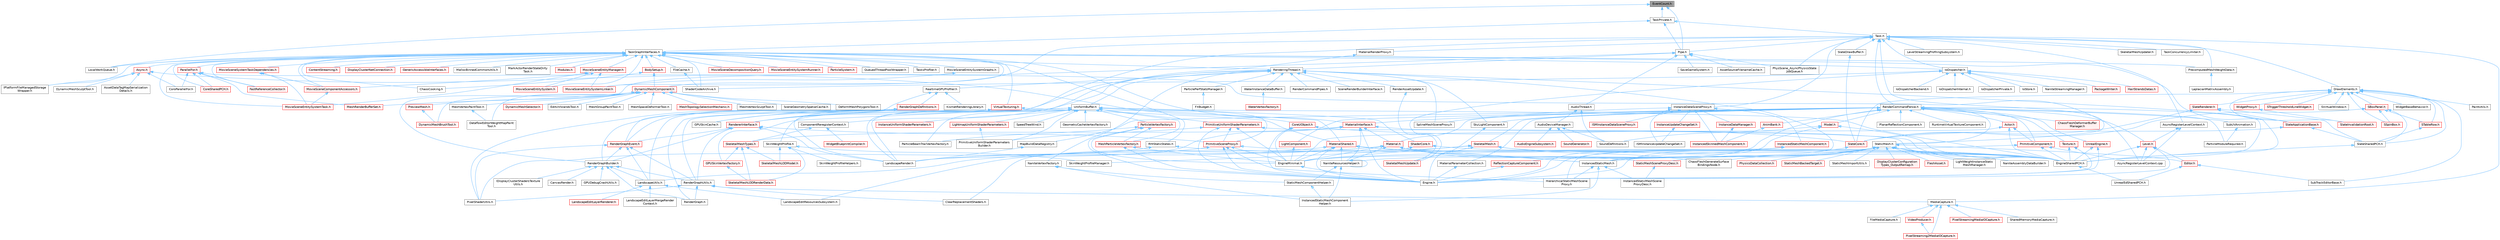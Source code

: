 digraph "EventCount.h"
{
 // INTERACTIVE_SVG=YES
 // LATEX_PDF_SIZE
  bgcolor="transparent";
  edge [fontname=Helvetica,fontsize=10,labelfontname=Helvetica,labelfontsize=10];
  node [fontname=Helvetica,fontsize=10,shape=box,height=0.2,width=0.4];
  Node1 [id="Node000001",label="EventCount.h",height=0.2,width=0.4,color="gray40", fillcolor="grey60", style="filled", fontcolor="black",tooltip=" "];
  Node1 -> Node2 [id="edge1_Node000001_Node000002",dir="back",color="steelblue1",style="solid",tooltip=" "];
  Node2 [id="Node000002",label="LocalWorkQueue.h",height=0.2,width=0.4,color="grey40", fillcolor="white", style="filled",URL="$d7/d67/LocalWorkQueue_8h.html",tooltip=" "];
  Node1 -> Node3 [id="edge2_Node000001_Node000003",dir="back",color="steelblue1",style="solid",tooltip=" "];
  Node3 [id="Node000003",label="Pipe.h",height=0.2,width=0.4,color="grey40", fillcolor="white", style="filled",URL="$d4/d5f/Pipe_8h.html",tooltip=" "];
  Node3 -> Node4 [id="edge3_Node000003_Node000004",dir="back",color="steelblue1",style="solid",tooltip=" "];
  Node4 [id="Node000004",label="AssetSourceFilenameCache.h",height=0.2,width=0.4,color="grey40", fillcolor="white", style="filled",URL="$dd/d16/AssetSourceFilenameCache_8h.html",tooltip=" "];
  Node3 -> Node5 [id="edge4_Node000003_Node000005",dir="back",color="steelblue1",style="solid",tooltip=" "];
  Node5 [id="Node000005",label="AudioThread.h",height=0.2,width=0.4,color="grey40", fillcolor="white", style="filled",URL="$de/de3/AudioThread_8h.html",tooltip=" "];
  Node5 -> Node6 [id="edge5_Node000005_Node000006",dir="back",color="steelblue1",style="solid",tooltip=" "];
  Node6 [id="Node000006",label="AudioDeviceManager.h",height=0.2,width=0.4,color="grey40", fillcolor="white", style="filled",URL="$d2/ded/AudioDeviceManager_8h.html",tooltip=" "];
  Node6 -> Node7 [id="edge6_Node000006_Node000007",dir="back",color="steelblue1",style="solid",tooltip=" "];
  Node7 [id="Node000007",label="AudioEngineSubsystem.h",height=0.2,width=0.4,color="red", fillcolor="#FFF0F0", style="filled",URL="$d7/d17/AudioEngineSubsystem_8h.html",tooltip=" "];
  Node6 -> Node9 [id="edge7_Node000006_Node000009",dir="back",color="steelblue1",style="solid",tooltip=" "];
  Node9 [id="Node000009",label="SoundDefinitions.h",height=0.2,width=0.4,color="grey40", fillcolor="white", style="filled",URL="$d4/da9/SoundDefinitions_8h.html",tooltip=" "];
  Node6 -> Node13 [id="edge8_Node000006_Node000013",dir="back",color="steelblue1",style="solid",tooltip=" "];
  Node13 [id="Node000013",label="SoundGenerator.h",height=0.2,width=0.4,color="red", fillcolor="#FFF0F0", style="filled",URL="$d5/d12/Source_2Runtime_2Engine_2Classes_2Sound_2SoundGenerator_8h.html",tooltip=" "];
  Node5 -> Node9 [id="edge9_Node000005_Node000009",dir="back",color="steelblue1",style="solid",tooltip=" "];
  Node3 -> Node16 [id="edge10_Node000003_Node000016",dir="back",color="steelblue1",style="solid",tooltip=" "];
  Node16 [id="Node000016",label="PhysScene_AsyncPhysicsState\lJobQueue.h",height=0.2,width=0.4,color="grey40", fillcolor="white", style="filled",URL="$d9/da4/PhysScene__AsyncPhysicsStateJobQueue_8h.html",tooltip=" "];
  Node3 -> Node17 [id="edge11_Node000003_Node000017",dir="back",color="steelblue1",style="solid",tooltip=" "];
  Node17 [id="Node000017",label="RenderGraphBuilder.h",height=0.2,width=0.4,color="grey40", fillcolor="white", style="filled",URL="$d4/d7b/RenderGraphBuilder_8h.html",tooltip=" "];
  Node17 -> Node18 [id="edge12_Node000017_Node000018",dir="back",color="steelblue1",style="solid",tooltip=" "];
  Node18 [id="Node000018",label="CanvasRender.h",height=0.2,width=0.4,color="grey40", fillcolor="white", style="filled",URL="$d8/d32/CanvasRender_8h.html",tooltip=" "];
  Node17 -> Node19 [id="edge13_Node000017_Node000019",dir="back",color="steelblue1",style="solid",tooltip=" "];
  Node19 [id="Node000019",label="GPUDebugCrashUtils.h",height=0.2,width=0.4,color="grey40", fillcolor="white", style="filled",URL="$d4/df2/GPUDebugCrashUtils_8h.html",tooltip=" "];
  Node17 -> Node20 [id="edge14_Node000017_Node000020",dir="back",color="steelblue1",style="solid",tooltip=" "];
  Node20 [id="Node000020",label="IDisplayClusterShadersTexture\lUtils.h",height=0.2,width=0.4,color="grey40", fillcolor="white", style="filled",URL="$d3/d83/IDisplayClusterShadersTextureUtils_8h.html",tooltip=" "];
  Node17 -> Node21 [id="edge15_Node000017_Node000021",dir="back",color="steelblue1",style="solid",tooltip=" "];
  Node21 [id="Node000021",label="LandscapeUtils.h",height=0.2,width=0.4,color="grey40", fillcolor="white", style="filled",URL="$d0/dc0/LandscapeUtils_8h.html",tooltip=" "];
  Node21 -> Node22 [id="edge16_Node000021_Node000022",dir="back",color="steelblue1",style="solid",tooltip=" "];
  Node22 [id="Node000022",label="LandscapeEditLayerMergeRender\lContext.h",height=0.2,width=0.4,color="grey40", fillcolor="white", style="filled",URL="$d1/d40/LandscapeEditLayerMergeRenderContext_8h.html",tooltip=" "];
  Node21 -> Node23 [id="edge17_Node000021_Node000023",dir="back",color="steelblue1",style="solid",tooltip=" "];
  Node23 [id="Node000023",label="LandscapeEditLayerRenderer.h",height=0.2,width=0.4,color="red", fillcolor="#FFF0F0", style="filled",URL="$d4/ddf/LandscapeEditLayerRenderer_8h.html",tooltip=" "];
  Node21 -> Node31 [id="edge18_Node000021_Node000031",dir="back",color="steelblue1",style="solid",tooltip=" "];
  Node31 [id="Node000031",label="LandscapeEditResourcesSubsystem.h",height=0.2,width=0.4,color="grey40", fillcolor="white", style="filled",URL="$db/d28/LandscapeEditResourcesSubsystem_8h.html",tooltip=" "];
  Node17 -> Node32 [id="edge19_Node000017_Node000032",dir="back",color="steelblue1",style="solid",tooltip=" "];
  Node32 [id="Node000032",label="RenderGraph.h",height=0.2,width=0.4,color="grey40", fillcolor="white", style="filled",URL="$d7/dd9/RenderGraph_8h.html",tooltip=" "];
  Node17 -> Node33 [id="edge20_Node000017_Node000033",dir="back",color="steelblue1",style="solid",tooltip=" "];
  Node33 [id="Node000033",label="RenderGraphUtils.h",height=0.2,width=0.4,color="grey40", fillcolor="white", style="filled",URL="$d6/d45/RenderGraphUtils_8h.html",tooltip=" "];
  Node33 -> Node34 [id="edge21_Node000033_Node000034",dir="back",color="steelblue1",style="solid",tooltip=" "];
  Node34 [id="Node000034",label="ClearReplacementShaders.h",height=0.2,width=0.4,color="grey40", fillcolor="white", style="filled",URL="$d9/d4e/ClearReplacementShaders_8h.html",tooltip=" "];
  Node33 -> Node35 [id="edge22_Node000033_Node000035",dir="back",color="steelblue1",style="solid",tooltip=" "];
  Node35 [id="Node000035",label="MediaCapture.h",height=0.2,width=0.4,color="grey40", fillcolor="white", style="filled",URL="$d2/d9c/MediaCapture_8h.html",tooltip=" "];
  Node35 -> Node36 [id="edge23_Node000035_Node000036",dir="back",color="steelblue1",style="solid",tooltip=" "];
  Node36 [id="Node000036",label="FileMediaCapture.h",height=0.2,width=0.4,color="grey40", fillcolor="white", style="filled",URL="$da/d0b/FileMediaCapture_8h.html",tooltip=" "];
  Node35 -> Node37 [id="edge24_Node000035_Node000037",dir="back",color="steelblue1",style="solid",tooltip=" "];
  Node37 [id="Node000037",label="PixelStreaming2MediaIOCapture.h",height=0.2,width=0.4,color="red", fillcolor="#FFF0F0", style="filled",URL="$d3/d67/PixelStreaming2MediaIOCapture_8h.html",tooltip=" "];
  Node35 -> Node39 [id="edge25_Node000035_Node000039",dir="back",color="steelblue1",style="solid",tooltip=" "];
  Node39 [id="Node000039",label="PixelStreamingMediaIOCapture.h",height=0.2,width=0.4,color="red", fillcolor="#FFF0F0", style="filled",URL="$df/dfa/PixelStreamingMediaIOCapture_8h.html",tooltip=" "];
  Node35 -> Node41 [id="edge26_Node000035_Node000041",dir="back",color="steelblue1",style="solid",tooltip=" "];
  Node41 [id="Node000041",label="SharedMemoryMediaCapture.h",height=0.2,width=0.4,color="grey40", fillcolor="white", style="filled",URL="$d7/d60/SharedMemoryMediaCapture_8h.html",tooltip=" "];
  Node35 -> Node42 [id="edge27_Node000035_Node000042",dir="back",color="steelblue1",style="solid",tooltip=" "];
  Node42 [id="Node000042",label="VideoProducer.h",height=0.2,width=0.4,color="red", fillcolor="#FFF0F0", style="filled",URL="$da/d79/VideoProducer_8h.html",tooltip=" "];
  Node42 -> Node37 [id="edge28_Node000042_Node000037",dir="back",color="steelblue1",style="solid",tooltip=" "];
  Node33 -> Node54 [id="edge29_Node000033_Node000054",dir="back",color="steelblue1",style="solid",tooltip=" "];
  Node54 [id="Node000054",label="PixelShaderUtils.h",height=0.2,width=0.4,color="grey40", fillcolor="white", style="filled",URL="$d1/dc7/PixelShaderUtils_8h.html",tooltip=" "];
  Node33 -> Node32 [id="edge30_Node000033_Node000032",dir="back",color="steelblue1",style="solid",tooltip=" "];
  Node3 -> Node55 [id="edge31_Node000003_Node000055",dir="back",color="steelblue1",style="solid",tooltip=" "];
  Node55 [id="Node000055",label="RenderingThread.h",height=0.2,width=0.4,color="grey40", fillcolor="white", style="filled",URL="$dc/df7/RenderingThread_8h.html",tooltip=" "];
  Node55 -> Node56 [id="edge32_Node000055_Node000056",dir="back",color="steelblue1",style="solid",tooltip=" "];
  Node56 [id="Node000056",label="ComponentReregisterContext.h",height=0.2,width=0.4,color="grey40", fillcolor="white", style="filled",URL="$de/d6e/ComponentReregisterContext_8h.html",tooltip=" "];
  Node56 -> Node57 [id="edge33_Node000056_Node000057",dir="back",color="steelblue1",style="solid",tooltip=" "];
  Node57 [id="Node000057",label="SkeletalMeshTypes.h",height=0.2,width=0.4,color="red", fillcolor="#FFF0F0", style="filled",URL="$d5/d0c/SkeletalMeshTypes_8h.html",tooltip=" "];
  Node57 -> Node58 [id="edge34_Node000057_Node000058",dir="back",color="steelblue1",style="solid",tooltip=" "];
  Node58 [id="Node000058",label="GPUSkinVertexFactory.h",height=0.2,width=0.4,color="red", fillcolor="#FFF0F0", style="filled",URL="$db/dcc/GPUSkinVertexFactory_8h.html",tooltip=" "];
  Node58 -> Node61 [id="edge35_Node000058_Node000061",dir="back",color="steelblue1",style="solid",tooltip=" "];
  Node61 [id="Node000061",label="SkeletalMeshLODRenderData.h",height=0.2,width=0.4,color="red", fillcolor="#FFF0F0", style="filled",URL="$d0/d5a/SkeletalMeshLODRenderData_8h.html",tooltip=" "];
  Node57 -> Node76 [id="edge36_Node000057_Node000076",dir="back",color="steelblue1",style="solid",tooltip=" "];
  Node76 [id="Node000076",label="SkeletalMeshLODModel.h",height=0.2,width=0.4,color="red", fillcolor="#FFF0F0", style="filled",URL="$d2/d34/SkeletalMeshLODModel_8h.html",tooltip=" "];
  Node57 -> Node61 [id="edge37_Node000057_Node000061",dir="back",color="steelblue1",style="solid",tooltip=" "];
  Node56 -> Node99 [id="edge38_Node000056_Node000099",dir="back",color="steelblue1",style="solid",tooltip=" "];
  Node99 [id="Node000099",label="WidgetBlueprintCompiler.h",height=0.2,width=0.4,color="red", fillcolor="#FFF0F0", style="filled",URL="$d9/d6b/WidgetBlueprintCompiler_8h.html",tooltip=" "];
  Node55 -> Node102 [id="edge39_Node000055_Node000102",dir="back",color="steelblue1",style="solid",tooltip=" "];
  Node102 [id="Node000102",label="EngineSharedPCH.h",height=0.2,width=0.4,color="grey40", fillcolor="white", style="filled",URL="$dc/dbb/EngineSharedPCH_8h.html",tooltip=" "];
  Node102 -> Node103 [id="edge40_Node000102_Node000103",dir="back",color="steelblue1",style="solid",tooltip=" "];
  Node103 [id="Node000103",label="UnrealEdSharedPCH.h",height=0.2,width=0.4,color="grey40", fillcolor="white", style="filled",URL="$d1/de6/UnrealEdSharedPCH_8h.html",tooltip=" "];
  Node55 -> Node104 [id="edge41_Node000055_Node000104",dir="back",color="steelblue1",style="solid",tooltip=" "];
  Node104 [id="Node000104",label="InstancedStaticMesh.h",height=0.2,width=0.4,color="grey40", fillcolor="white", style="filled",URL="$dd/d89/InstancedStaticMesh_8h.html",tooltip=" "];
  Node104 -> Node105 [id="edge42_Node000104_Node000105",dir="back",color="steelblue1",style="solid",tooltip=" "];
  Node105 [id="Node000105",label="HierarchicalStaticMeshScene\lProxy.h",height=0.2,width=0.4,color="grey40", fillcolor="white", style="filled",URL="$d3/d4d/HierarchicalStaticMeshSceneProxy_8h.html",tooltip=" "];
  Node104 -> Node83 [id="edge43_Node000104_Node000083",dir="back",color="steelblue1",style="solid",tooltip=" "];
  Node83 [id="Node000083",label="InstancedStaticMeshComponent\lHelper.h",height=0.2,width=0.4,color="grey40", fillcolor="white", style="filled",URL="$dc/dc7/InstancedStaticMeshComponentHelper_8h.html",tooltip=" "];
  Node104 -> Node88 [id="edge44_Node000104_Node000088",dir="back",color="steelblue1",style="solid",tooltip=" "];
  Node88 [id="Node000088",label="InstancedStaticMeshScene\lProxyDesc.h",height=0.2,width=0.4,color="grey40", fillcolor="white", style="filled",URL="$db/dcf/InstancedStaticMeshSceneProxyDesc_8h.html",tooltip=" "];
  Node55 -> Node106 [id="edge45_Node000055_Node000106",dir="back",color="steelblue1",style="solid",tooltip=" "];
  Node106 [id="Node000106",label="NaniteVertexFactory.h",height=0.2,width=0.4,color="grey40", fillcolor="white", style="filled",URL="$dd/df7/NaniteVertexFactory_8h.html",tooltip=" "];
  Node106 -> Node83 [id="edge46_Node000106_Node000083",dir="back",color="steelblue1",style="solid",tooltip=" "];
  Node106 -> Node84 [id="edge47_Node000106_Node000084",dir="back",color="steelblue1",style="solid",tooltip=" "];
  Node84 [id="Node000084",label="StaticMeshComponentHelper.h",height=0.2,width=0.4,color="grey40", fillcolor="white", style="filled",URL="$dc/dc1/StaticMeshComponentHelper_8h.html",tooltip=" "];
  Node84 -> Node83 [id="edge48_Node000084_Node000083",dir="back",color="steelblue1",style="solid",tooltip=" "];
  Node55 -> Node107 [id="edge49_Node000055_Node000107",dir="back",color="steelblue1",style="solid",tooltip=" "];
  Node107 [id="Node000107",label="ParticlePerfStatsManager.h",height=0.2,width=0.4,color="grey40", fillcolor="white", style="filled",URL="$dd/db3/ParticlePerfStatsManager_8h.html",tooltip=" "];
  Node107 -> Node108 [id="edge50_Node000107_Node000108",dir="back",color="steelblue1",style="solid",tooltip=" "];
  Node108 [id="Node000108",label="FXBudget.h",height=0.2,width=0.4,color="grey40", fillcolor="white", style="filled",URL="$dc/d8d/FXBudget_8h.html",tooltip=" "];
  Node55 -> Node109 [id="edge51_Node000055_Node000109",dir="back",color="steelblue1",style="solid",tooltip=" "];
  Node109 [id="Node000109",label="RealtimeGPUProfiler.h",height=0.2,width=0.4,color="grey40", fillcolor="white", style="filled",URL="$d7/def/RealtimeGPUProfiler_8h.html",tooltip=" "];
  Node109 -> Node110 [id="edge52_Node000109_Node000110",dir="back",color="steelblue1",style="solid",tooltip=" "];
  Node110 [id="Node000110",label="KismetRenderingLibrary.h",height=0.2,width=0.4,color="grey40", fillcolor="white", style="filled",URL="$dc/d9a/KismetRenderingLibrary_8h.html",tooltip=" "];
  Node109 -> Node111 [id="edge53_Node000109_Node000111",dir="back",color="steelblue1",style="solid",tooltip=" "];
  Node111 [id="Node000111",label="RenderGraphDefinitions.h",height=0.2,width=0.4,color="red", fillcolor="#FFF0F0", style="filled",URL="$df/d67/RenderGraphDefinitions_8h.html",tooltip=" "];
  Node111 -> Node113 [id="edge54_Node000111_Node000113",dir="back",color="steelblue1",style="solid",tooltip=" "];
  Node113 [id="Node000113",label="GPUSkinCache.h",height=0.2,width=0.4,color="grey40", fillcolor="white", style="filled",URL="$d0/d2d/GPUSkinCache_8h.html",tooltip=" "];
  Node111 -> Node21 [id="edge55_Node000111_Node000021",dir="back",color="steelblue1",style="solid",tooltip=" "];
  Node111 -> Node54 [id="edge56_Node000111_Node000054",dir="back",color="steelblue1",style="solid",tooltip=" "];
  Node111 -> Node32 [id="edge57_Node000111_Node000032",dir="back",color="steelblue1",style="solid",tooltip=" "];
  Node111 -> Node17 [id="edge58_Node000111_Node000017",dir="back",color="steelblue1",style="solid",tooltip=" "];
  Node111 -> Node119 [id="edge59_Node000111_Node000119",dir="back",color="steelblue1",style="solid",tooltip=" "];
  Node119 [id="Node000119",label="RenderGraphEvent.h",height=0.2,width=0.4,color="red", fillcolor="#FFF0F0", style="filled",URL="$db/dbb/RenderGraphEvent_8h.html",tooltip=" "];
  Node119 -> Node21 [id="edge60_Node000119_Node000021",dir="back",color="steelblue1",style="solid",tooltip=" "];
  Node119 -> Node54 [id="edge61_Node000119_Node000054",dir="back",color="steelblue1",style="solid",tooltip=" "];
  Node119 -> Node17 [id="edge62_Node000119_Node000017",dir="back",color="steelblue1",style="solid",tooltip=" "];
  Node119 -> Node33 [id="edge63_Node000119_Node000033",dir="back",color="steelblue1",style="solid",tooltip=" "];
  Node111 -> Node33 [id="edge64_Node000111_Node000033",dir="back",color="steelblue1",style="solid",tooltip=" "];
  Node111 -> Node154 [id="edge65_Node000111_Node000154",dir="back",color="steelblue1",style="solid",tooltip=" "];
  Node154 [id="Node000154",label="RendererInterface.h",height=0.2,width=0.4,color="red", fillcolor="#FFF0F0", style="filled",URL="$d1/db7/RendererInterface_8h.html",tooltip=" "];
  Node154 -> Node156 [id="edge66_Node000154_Node000156",dir="back",color="steelblue1",style="solid",tooltip=" "];
  Node156 [id="Node000156",label="LandscapeRender.h",height=0.2,width=0.4,color="grey40", fillcolor="white", style="filled",URL="$df/d67/LandscapeRender_8h.html",tooltip=" "];
  Node154 -> Node283 [id="edge67_Node000154_Node000283",dir="back",color="steelblue1",style="solid",tooltip=" "];
  Node283 [id="Node000283",label="PrimitiveSceneProxy.h",height=0.2,width=0.4,color="red", fillcolor="#FFF0F0", style="filled",URL="$dc/d1e/PrimitiveSceneProxy_8h.html",tooltip=" "];
  Node283 -> Node181 [id="edge68_Node000283_Node000181",dir="back",color="steelblue1",style="solid",tooltip=" "];
  Node181 [id="Node000181",label="Engine.h",height=0.2,width=0.4,color="grey40", fillcolor="white", style="filled",URL="$d1/d34/Public_2Engine_8h.html",tooltip=" "];
  Node283 -> Node182 [id="edge69_Node000283_Node000182",dir="back",color="steelblue1",style="solid",tooltip=" "];
  Node182 [id="Node000182",label="EngineMinimal.h",height=0.2,width=0.4,color="grey40", fillcolor="white", style="filled",URL="$d0/d2c/EngineMinimal_8h.html",tooltip=" "];
  Node182 -> Node181 [id="edge70_Node000182_Node000181",dir="back",color="steelblue1",style="solid",tooltip=" "];
  Node283 -> Node102 [id="edge71_Node000283_Node000102",dir="back",color="steelblue1",style="solid",tooltip=" "];
  Node283 -> Node105 [id="edge72_Node000283_Node000105",dir="back",color="steelblue1",style="solid",tooltip=" "];
  Node283 -> Node156 [id="edge73_Node000283_Node000156",dir="back",color="steelblue1",style="solid",tooltip=" "];
  Node154 -> Node17 [id="edge74_Node000154_Node000017",dir="back",color="steelblue1",style="solid",tooltip=" "];
  Node154 -> Node119 [id="edge75_Node000154_Node000119",dir="back",color="steelblue1",style="solid",tooltip=" "];
  Node154 -> Node33 [id="edge76_Node000154_Node000033",dir="back",color="steelblue1",style="solid",tooltip=" "];
  Node109 -> Node119 [id="edge77_Node000109_Node000119",dir="back",color="steelblue1",style="solid",tooltip=" "];
  Node55 -> Node374 [id="edge78_Node000055_Node000374",dir="back",color="steelblue1",style="solid",tooltip=" "];
  Node374 [id="Node000374",label="RenderAssetUpdate.h",height=0.2,width=0.4,color="grey40", fillcolor="white", style="filled",URL="$df/da4/RenderAssetUpdate_8h.html",tooltip=" "];
  Node374 -> Node74 [id="edge79_Node000374_Node000074",dir="back",color="steelblue1",style="solid",tooltip=" "];
  Node74 [id="Node000074",label="SkeletalMeshUpdate.h",height=0.2,width=0.4,color="red", fillcolor="#FFF0F0", style="filled",URL="$df/d79/SkeletalMeshUpdate_8h.html",tooltip=" "];
  Node55 -> Node375 [id="edge80_Node000055_Node000375",dir="back",color="steelblue1",style="solid",tooltip=" "];
  Node375 [id="Node000375",label="RenderCommandPipes.h",height=0.2,width=0.4,color="grey40", fillcolor="white", style="filled",URL="$dc/d3f/RenderCommandPipes_8h.html",tooltip=" "];
  Node55 -> Node376 [id="edge81_Node000055_Node000376",dir="back",color="steelblue1",style="solid",tooltip=" "];
  Node376 [id="Node000376",label="SceneRenderBuilderInterface.h",height=0.2,width=0.4,color="grey40", fillcolor="white", style="filled",URL="$d9/de2/SceneRenderBuilderInterface_8h.html",tooltip=" "];
  Node55 -> Node75 [id="edge82_Node000055_Node000075",dir="back",color="steelblue1",style="solid",tooltip=" "];
  Node75 [id="Node000075",label="SkinWeightProfile.h",height=0.2,width=0.4,color="grey40", fillcolor="white", style="filled",URL="$d9/d1f/SkinWeightProfile_8h.html",tooltip=" "];
  Node75 -> Node76 [id="edge83_Node000075_Node000076",dir="back",color="steelblue1",style="solid",tooltip=" "];
  Node75 -> Node61 [id="edge84_Node000075_Node000061",dir="back",color="steelblue1",style="solid",tooltip=" "];
  Node75 -> Node78 [id="edge85_Node000075_Node000078",dir="back",color="steelblue1",style="solid",tooltip=" "];
  Node78 [id="Node000078",label="SkinWeightProfileHelpers.h",height=0.2,width=0.4,color="grey40", fillcolor="white", style="filled",URL="$d4/d53/SkinWeightProfileHelpers_8h.html",tooltip=" "];
  Node75 -> Node79 [id="edge86_Node000075_Node000079",dir="back",color="steelblue1",style="solid",tooltip=" "];
  Node79 [id="Node000079",label="SkinWeightProfileManager.h",height=0.2,width=0.4,color="grey40", fillcolor="white", style="filled",URL="$d4/d83/SkinWeightProfileManager_8h.html",tooltip=" "];
  Node55 -> Node377 [id="edge87_Node000055_Node000377",dir="back",color="steelblue1",style="solid",tooltip=" "];
  Node377 [id="Node000377",label="SkyLightComponent.h",height=0.2,width=0.4,color="grey40", fillcolor="white", style="filled",URL="$d2/de1/SkyLightComponent_8h.html",tooltip=" "];
  Node377 -> Node181 [id="edge88_Node000377_Node000181",dir="back",color="steelblue1",style="solid",tooltip=" "];
  Node55 -> Node85 [id="edge89_Node000055_Node000085",dir="back",color="steelblue1",style="solid",tooltip=" "];
  Node85 [id="Node000085",label="SplineMeshSceneProxy.h",height=0.2,width=0.4,color="grey40", fillcolor="white", style="filled",URL="$dd/dcb/SplineMeshSceneProxy_8h.html",tooltip=" "];
  Node55 -> Node378 [id="edge90_Node000055_Node000378",dir="back",color="steelblue1",style="solid",tooltip=" "];
  Node378 [id="Node000378",label="UniformBuffer.h",height=0.2,width=0.4,color="grey40", fillcolor="white", style="filled",URL="$de/d78/UniformBuffer_8h.html",tooltip=" "];
  Node378 -> Node102 [id="edge91_Node000378_Node000102",dir="back",color="steelblue1",style="solid",tooltip=" "];
  Node378 -> Node113 [id="edge92_Node000378_Node000113",dir="back",color="steelblue1",style="solid",tooltip=" "];
  Node378 -> Node58 [id="edge93_Node000378_Node000058",dir="back",color="steelblue1",style="solid",tooltip=" "];
  Node378 -> Node379 [id="edge94_Node000378_Node000379",dir="back",color="steelblue1",style="solid",tooltip=" "];
  Node379 [id="Node000379",label="GeometryCacheVertexFactory.h",height=0.2,width=0.4,color="grey40", fillcolor="white", style="filled",URL="$d2/d40/GeometryCacheVertexFactory_8h.html",tooltip=" "];
  Node378 -> Node380 [id="edge95_Node000378_Node000380",dir="back",color="steelblue1",style="solid",tooltip=" "];
  Node380 [id="Node000380",label="InstanceUniformShaderParameters.h",height=0.2,width=0.4,color="red", fillcolor="#FFF0F0", style="filled",URL="$dc/df6/InstanceUniformShaderParameters_8h.html",tooltip=" "];
  Node378 -> Node156 [id="edge96_Node000378_Node000156",dir="back",color="steelblue1",style="solid",tooltip=" "];
  Node378 -> Node382 [id="edge97_Node000378_Node000382",dir="back",color="steelblue1",style="solid",tooltip=" "];
  Node382 [id="Node000382",label="LightmapUniformShaderParameters.h",height=0.2,width=0.4,color="red", fillcolor="#FFF0F0", style="filled",URL="$d0/d17/LightmapUniformShaderParameters_8h.html",tooltip=" "];
  Node382 -> Node383 [id="edge98_Node000382_Node000383",dir="back",color="steelblue1",style="solid",tooltip=" "];
  Node383 [id="Node000383",label="PrimitiveUniformShaderParameters\lBuilder.h",height=0.2,width=0.4,color="grey40", fillcolor="white", style="filled",URL="$dd/d96/PrimitiveUniformShaderParametersBuilder_8h.html",tooltip=" "];
  Node378 -> Node384 [id="edge99_Node000378_Node000384",dir="back",color="steelblue1",style="solid",tooltip=" "];
  Node384 [id="Node000384",label="MaterialShared.h",height=0.2,width=0.4,color="red", fillcolor="#FFF0F0", style="filled",URL="$d7/d0b/MaterialShared_8h.html",tooltip=" "];
  Node384 -> Node181 [id="edge100_Node000384_Node000181",dir="back",color="steelblue1",style="solid",tooltip=" "];
  Node384 -> Node182 [id="edge101_Node000384_Node000182",dir="back",color="steelblue1",style="solid",tooltip=" "];
  Node384 -> Node102 [id="edge102_Node000384_Node000102",dir="back",color="steelblue1",style="solid",tooltip=" "];
  Node384 -> Node104 [id="edge103_Node000384_Node000104",dir="back",color="steelblue1",style="solid",tooltip=" "];
  Node384 -> Node156 [id="edge104_Node000384_Node000156",dir="back",color="steelblue1",style="solid",tooltip=" "];
  Node384 -> Node82 [id="edge105_Node000384_Node000082",dir="back",color="steelblue1",style="solid",tooltip=" "];
  Node82 [id="Node000082",label="NaniteResourcesHelper.h",height=0.2,width=0.4,color="grey40", fillcolor="white", style="filled",URL="$dc/d48/NaniteResourcesHelper_8h.html",tooltip=" "];
  Node82 -> Node83 [id="edge106_Node000082_Node000083",dir="back",color="steelblue1",style="solid",tooltip=" "];
  Node82 -> Node82 [id="edge107_Node000082_Node000082",dir="back",color="steelblue1",style="solid",tooltip=" "];
  Node82 -> Node84 [id="edge108_Node000082_Node000084",dir="back",color="steelblue1",style="solid",tooltip=" "];
  Node378 -> Node188 [id="edge109_Node000378_Node000188",dir="back",color="steelblue1",style="solid",tooltip=" "];
  Node188 [id="Node000188",label="MeshParticleVertexFactory.h",height=0.2,width=0.4,color="red", fillcolor="#FFF0F0", style="filled",URL="$d5/d83/MeshParticleVertexFactory_8h.html",tooltip=" "];
  Node188 -> Node181 [id="edge110_Node000188_Node000181",dir="back",color="steelblue1",style="solid",tooltip=" "];
  Node188 -> Node182 [id="edge111_Node000188_Node000182",dir="back",color="steelblue1",style="solid",tooltip=" "];
  Node378 -> Node392 [id="edge112_Node000378_Node000392",dir="back",color="steelblue1",style="solid",tooltip=" "];
  Node392 [id="Node000392",label="ParticleBeamTrailVertexFactory.h",height=0.2,width=0.4,color="grey40", fillcolor="white", style="filled",URL="$d1/d6b/ParticleBeamTrailVertexFactory_8h.html",tooltip=" "];
  Node378 -> Node393 [id="edge113_Node000378_Node000393",dir="back",color="steelblue1",style="solid",tooltip=" "];
  Node393 [id="Node000393",label="ParticleVertexFactory.h",height=0.2,width=0.4,color="red", fillcolor="#FFF0F0", style="filled",URL="$dc/de2/ParticleVertexFactory_8h.html",tooltip=" "];
  Node393 -> Node181 [id="edge114_Node000393_Node000181",dir="back",color="steelblue1",style="solid",tooltip=" "];
  Node393 -> Node182 [id="edge115_Node000393_Node000182",dir="back",color="steelblue1",style="solid",tooltip=" "];
  Node393 -> Node188 [id="edge116_Node000393_Node000188",dir="back",color="steelblue1",style="solid",tooltip=" "];
  Node393 -> Node392 [id="edge117_Node000393_Node000392",dir="back",color="steelblue1",style="solid",tooltip=" "];
  Node378 -> Node283 [id="edge118_Node000378_Node000283",dir="back",color="steelblue1",style="solid",tooltip=" "];
  Node378 -> Node515 [id="edge119_Node000378_Node000515",dir="back",color="steelblue1",style="solid",tooltip=" "];
  Node515 [id="Node000515",label="PrimitiveUniformShaderParameters.h",height=0.2,width=0.4,color="red", fillcolor="#FFF0F0", style="filled",URL="$d9/d46/PrimitiveUniformShaderParameters_8h.html",tooltip=" "];
  Node515 -> Node181 [id="edge120_Node000515_Node000181",dir="back",color="steelblue1",style="solid",tooltip=" "];
  Node515 -> Node182 [id="edge121_Node000515_Node000182",dir="back",color="steelblue1",style="solid",tooltip=" "];
  Node515 -> Node102 [id="edge122_Node000515_Node000102",dir="back",color="steelblue1",style="solid",tooltip=" "];
  Node515 -> Node283 [id="edge123_Node000515_Node000283",dir="back",color="steelblue1",style="solid",tooltip=" "];
  Node515 -> Node383 [id="edge124_Node000515_Node000383",dir="back",color="steelblue1",style="solid",tooltip=" "];
  Node378 -> Node383 [id="edge125_Node000378_Node000383",dir="back",color="steelblue1",style="solid",tooltip=" "];
  Node378 -> Node154 [id="edge126_Node000378_Node000154",dir="back",color="steelblue1",style="solid",tooltip=" "];
  Node378 -> Node516 [id="edge127_Node000378_Node000516",dir="back",color="steelblue1",style="solid",tooltip=" "];
  Node516 [id="Node000516",label="ShaderCore.h",height=0.2,width=0.4,color="red", fillcolor="#FFF0F0", style="filled",URL="$d2/dc9/ShaderCore_8h.html",tooltip=" "];
  Node516 -> Node34 [id="edge128_Node000516_Node000034",dir="back",color="steelblue1",style="solid",tooltip=" "];
  Node516 -> Node102 [id="edge129_Node000516_Node000102",dir="back",color="steelblue1",style="solid",tooltip=" "];
  Node378 -> Node737 [id="edge130_Node000378_Node000737",dir="back",color="steelblue1",style="solid",tooltip=" "];
  Node737 [id="Node000737",label="SpeedTreeWind.h",height=0.2,width=0.4,color="grey40", fillcolor="white", style="filled",URL="$d3/d40/SpeedTreeWind_8h.html",tooltip=" "];
  Node55 -> Node738 [id="edge131_Node000055_Node000738",dir="back",color="steelblue1",style="solid",tooltip=" "];
  Node738 [id="Node000738",label="WaterInstanceDataBuffer.h",height=0.2,width=0.4,color="grey40", fillcolor="white", style="filled",URL="$d5/d79/WaterInstanceDataBuffer_8h.html",tooltip=" "];
  Node738 -> Node729 [id="edge132_Node000738_Node000729",dir="back",color="steelblue1",style="solid",tooltip=" "];
  Node729 [id="Node000729",label="WaterVertexFactory.h",height=0.2,width=0.4,color="red", fillcolor="#FFF0F0", style="filled",URL="$da/da0/WaterVertexFactory_8h.html",tooltip=" "];
  Node3 -> Node739 [id="edge133_Node000003_Node000739",dir="back",color="steelblue1",style="solid",tooltip=" "];
  Node739 [id="Node000739",label="SaveGameSystem.h",height=0.2,width=0.4,color="grey40", fillcolor="white", style="filled",URL="$d7/d1f/SaveGameSystem_8h.html",tooltip=" "];
  Node1 -> Node740 [id="edge134_Node000001_Node000740",dir="back",color="steelblue1",style="solid",tooltip=" "];
  Node740 [id="Node000740",label="TaskPrivate.h",height=0.2,width=0.4,color="grey40", fillcolor="white", style="filled",URL="$d0/d89/TaskPrivate_8h.html",tooltip=" "];
  Node740 -> Node3 [id="edge135_Node000740_Node000003",dir="back",color="steelblue1",style="solid",tooltip=" "];
  Node740 -> Node741 [id="edge136_Node000740_Node000741",dir="back",color="steelblue1",style="solid",tooltip=" "];
  Node741 [id="Node000741",label="Task.h",height=0.2,width=0.4,color="grey40", fillcolor="white", style="filled",URL="$db/d0e/Tasks_2Task_8h.html",tooltip=" "];
  Node741 -> Node742 [id="edge137_Node000741_Node000742",dir="back",color="steelblue1",style="solid",tooltip=" "];
  Node742 [id="Node000742",label="AsyncRegisterLevelContext.h",height=0.2,width=0.4,color="grey40", fillcolor="white", style="filled",URL="$dd/d0c/AsyncRegisterLevelContext_8h.html",tooltip=" "];
  Node742 -> Node743 [id="edge138_Node000742_Node000743",dir="back",color="steelblue1",style="solid",tooltip=" "];
  Node743 [id="Node000743",label="AsyncRegisterLevelContext.cpp",height=0.2,width=0.4,color="grey40", fillcolor="white", style="filled",URL="$da/df8/AsyncRegisterLevelContext_8cpp.html",tooltip=" "];
  Node742 -> Node744 [id="edge139_Node000742_Node000744",dir="back",color="steelblue1",style="solid",tooltip=" "];
  Node744 [id="Node000744",label="Level.h",height=0.2,width=0.4,color="red", fillcolor="#FFF0F0", style="filled",URL="$d9/da2/Level_8h.html",tooltip=" "];
  Node744 -> Node743 [id="edge140_Node000744_Node000743",dir="back",color="steelblue1",style="solid",tooltip=" "];
  Node744 -> Node745 [id="edge141_Node000744_Node000745",dir="back",color="steelblue1",style="solid",tooltip=" "];
  Node745 [id="Node000745",label="Editor.h",height=0.2,width=0.4,color="red", fillcolor="#FFF0F0", style="filled",URL="$de/d6e/Editor_8h.html",tooltip=" "];
  Node745 -> Node888 [id="edge142_Node000745_Node000888",dir="back",color="steelblue1",style="solid",tooltip=" "];
  Node888 [id="Node000888",label="SubTrackEditorBase.h",height=0.2,width=0.4,color="grey40", fillcolor="white", style="filled",URL="$db/d33/SubTrackEditorBase_8h.html",tooltip=" "];
  Node745 -> Node103 [id="edge143_Node000745_Node000103",dir="back",color="steelblue1",style="solid",tooltip=" "];
  Node744 -> Node181 [id="edge144_Node000744_Node000181",dir="back",color="steelblue1",style="solid",tooltip=" "];
  Node744 -> Node102 [id="edge145_Node000744_Node000102",dir="back",color="steelblue1",style="solid",tooltip=" "];
  Node741 -> Node960 [id="edge146_Node000741_Node000960",dir="back",color="steelblue1",style="solid",tooltip=" "];
  Node960 [id="Node000960",label="DrawElements.h",height=0.2,width=0.4,color="grey40", fillcolor="white", style="filled",URL="$d8/d4c/DrawElements_8h.html",tooltip=" "];
  Node960 -> Node961 [id="edge147_Node000960_Node000961",dir="back",color="steelblue1",style="solid",tooltip=" "];
  Node961 [id="Node000961",label="PaintUtils.h",height=0.2,width=0.4,color="grey40", fillcolor="white", style="filled",URL="$d9/da6/PaintUtils_8h.html",tooltip=" "];
  Node960 -> Node962 [id="edge148_Node000960_Node000962",dir="back",color="steelblue1",style="solid",tooltip=" "];
  Node962 [id="Node000962",label="SBoxPanel.h",height=0.2,width=0.4,color="red", fillcolor="#FFF0F0", style="filled",URL="$d8/de6/SBoxPanel_8h.html",tooltip=" "];
  Node962 -> Node1111 [id="edge149_Node000962_Node001111",dir="back",color="steelblue1",style="solid",tooltip=" "];
  Node1111 [id="Node001111",label="SSpinBox.h",height=0.2,width=0.4,color="red", fillcolor="#FFF0F0", style="filled",URL="$d5/da5/SSpinBox_8h.html",tooltip=" "];
  Node962 -> Node1113 [id="edge150_Node000962_Node001113",dir="back",color="steelblue1",style="solid",tooltip=" "];
  Node1113 [id="Node001113",label="STableRow.h",height=0.2,width=0.4,color="red", fillcolor="#FFF0F0", style="filled",URL="$d8/d43/STableRow_8h.html",tooltip=" "];
  Node1113 -> Node1057 [id="edge151_Node001113_Node001057",dir="back",color="steelblue1",style="solid",tooltip=" "];
  Node1057 [id="Node001057",label="SlateSharedPCH.h",height=0.2,width=0.4,color="grey40", fillcolor="white", style="filled",URL="$d1/dfc/SlateSharedPCH_8h.html",tooltip=" "];
  Node1057 -> Node102 [id="edge152_Node001057_Node000102",dir="back",color="steelblue1",style="solid",tooltip=" "];
  Node962 -> Node1053 [id="edge153_Node000962_Node001053",dir="back",color="steelblue1",style="solid",tooltip=" "];
  Node1053 [id="Node001053",label="SlateCore.h",height=0.2,width=0.4,color="red", fillcolor="#FFF0F0", style="filled",URL="$dc/d03/SlateCore_8h.html",tooltip=" "];
  Node1053 -> Node181 [id="edge154_Node001053_Node000181",dir="back",color="steelblue1",style="solid",tooltip=" "];
  Node962 -> Node1057 [id="edge155_Node000962_Node001057",dir="back",color="steelblue1",style="solid",tooltip=" "];
  Node960 -> Node1111 [id="edge156_Node000960_Node001111",dir="back",color="steelblue1",style="solid",tooltip=" "];
  Node960 -> Node1113 [id="edge157_Node000960_Node001113",dir="back",color="steelblue1",style="solid",tooltip=" "];
  Node960 -> Node1355 [id="edge158_Node000960_Node001355",dir="back",color="steelblue1",style="solid",tooltip=" "];
  Node1355 [id="Node001355",label="STriggerThresholdLineWidget.h",height=0.2,width=0.4,color="red", fillcolor="#FFF0F0", style="filled",URL="$da/d0d/STriggerThresholdLineWidget_8h.html",tooltip=" "];
  Node960 -> Node1329 [id="edge159_Node000960_Node001329",dir="back",color="steelblue1",style="solid",tooltip=" "];
  Node1329 [id="Node001329",label="SVirtualWindow.h",height=0.2,width=0.4,color="grey40", fillcolor="white", style="filled",URL="$d3/dd3/SVirtualWindow_8h.html",tooltip=" "];
  Node960 -> Node1053 [id="edge160_Node000960_Node001053",dir="back",color="steelblue1",style="solid",tooltip=" "];
  Node960 -> Node1356 [id="edge161_Node000960_Node001356",dir="back",color="steelblue1",style="solid",tooltip=" "];
  Node1356 [id="Node001356",label="SlateInvalidationRoot.h",height=0.2,width=0.4,color="red", fillcolor="#FFF0F0", style="filled",URL="$d6/dc6/SlateInvalidationRoot_8h.html",tooltip=" "];
  Node960 -> Node1358 [id="edge162_Node000960_Node001358",dir="back",color="steelblue1",style="solid",tooltip=" "];
  Node1358 [id="Node001358",label="SlateRenderer.h",height=0.2,width=0.4,color="red", fillcolor="#FFF0F0", style="filled",URL="$d7/d93/SlateRenderer_8h.html",tooltip=" "];
  Node1358 -> Node1360 [id="edge163_Node001358_Node001360",dir="back",color="steelblue1",style="solid",tooltip=" "];
  Node1360 [id="Node001360",label="SlateApplicationBase.h",height=0.2,width=0.4,color="red", fillcolor="#FFF0F0", style="filled",URL="$d2/dfe/SlateApplicationBase_8h.html",tooltip=" "];
  Node1360 -> Node1053 [id="edge164_Node001360_Node001053",dir="back",color="steelblue1",style="solid",tooltip=" "];
  Node1360 -> Node1057 [id="edge165_Node001360_Node001057",dir="back",color="steelblue1",style="solid",tooltip=" "];
  Node1358 -> Node1053 [id="edge166_Node001358_Node001053",dir="back",color="steelblue1",style="solid",tooltip=" "];
  Node1358 -> Node1057 [id="edge167_Node001358_Node001057",dir="back",color="steelblue1",style="solid",tooltip=" "];
  Node960 -> Node1057 [id="edge168_Node000960_Node001057",dir="back",color="steelblue1",style="solid",tooltip=" "];
  Node960 -> Node888 [id="edge169_Node000960_Node000888",dir="back",color="steelblue1",style="solid",tooltip=" "];
  Node960 -> Node1361 [id="edge170_Node000960_Node001361",dir="back",color="steelblue1",style="solid",tooltip=" "];
  Node1361 [id="Node001361",label="WidgetBaseBehavior.h",height=0.2,width=0.4,color="grey40", fillcolor="white", style="filled",URL="$dd/d18/WidgetBaseBehavior_8h.html",tooltip=" "];
  Node960 -> Node1362 [id="edge171_Node000960_Node001362",dir="back",color="steelblue1",style="solid",tooltip=" "];
  Node1362 [id="Node001362",label="WidgetProxy.h",height=0.2,width=0.4,color="red", fillcolor="#FFF0F0", style="filled",URL="$d0/d03/WidgetProxy_8h.html",tooltip=" "];
  Node1362 -> Node1356 [id="edge172_Node001362_Node001356",dir="back",color="steelblue1",style="solid",tooltip=" "];
  Node741 -> Node198 [id="edge173_Node000741_Node000198",dir="back",color="steelblue1",style="solid",tooltip=" "];
  Node198 [id="Node000198",label="DynamicMeshComponent.h",height=0.2,width=0.4,color="red", fillcolor="#FFF0F0", style="filled",URL="$d8/d66/DynamicMeshComponent_8h.html",tooltip=" "];
  Node198 -> Node199 [id="edge174_Node000198_Node000199",dir="back",color="steelblue1",style="solid",tooltip=" "];
  Node199 [id="Node000199",label="DataflowEditorWeightMapPaint\lTool.h",height=0.2,width=0.4,color="grey40", fillcolor="white", style="filled",URL="$db/d46/DataflowEditorWeightMapPaintTool_8h.html",tooltip=" "];
  Node198 -> Node200 [id="edge175_Node000198_Node000200",dir="back",color="steelblue1",style="solid",tooltip=" "];
  Node200 [id="Node000200",label="DeformMeshPolygonsTool.h",height=0.2,width=0.4,color="grey40", fillcolor="white", style="filled",URL="$db/d72/DeformMeshPolygonsTool_8h.html",tooltip=" "];
  Node198 -> Node202 [id="edge176_Node000198_Node000202",dir="back",color="steelblue1",style="solid",tooltip=" "];
  Node202 [id="Node000202",label="DynamicMeshBrushTool.h",height=0.2,width=0.4,color="red", fillcolor="#FFF0F0", style="filled",URL="$da/d04/DynamicMeshBrushTool_8h.html",tooltip=" "];
  Node198 -> Node206 [id="edge177_Node000198_Node000206",dir="back",color="steelblue1",style="solid",tooltip=" "];
  Node206 [id="Node000206",label="DynamicMeshSelector.h",height=0.2,width=0.4,color="red", fillcolor="#FFF0F0", style="filled",URL="$dc/d01/DynamicMeshSelector_8h.html",tooltip=" "];
  Node198 -> Node208 [id="edge178_Node000198_Node000208",dir="back",color="steelblue1",style="solid",tooltip=" "];
  Node208 [id="Node000208",label="EditUVIslandsTool.h",height=0.2,width=0.4,color="grey40", fillcolor="white", style="filled",URL="$d0/de4/EditUVIslandsTool_8h.html",tooltip=" "];
  Node198 -> Node209 [id="edge179_Node000198_Node000209",dir="back",color="steelblue1",style="solid",tooltip=" "];
  Node209 [id="Node000209",label="MeshGroupPaintTool.h",height=0.2,width=0.4,color="grey40", fillcolor="white", style="filled",URL="$dd/d04/MeshGroupPaintTool_8h.html",tooltip=" "];
  Node198 -> Node210 [id="edge180_Node000198_Node000210",dir="back",color="steelblue1",style="solid",tooltip=" "];
  Node210 [id="Node000210",label="MeshRenderBufferSet.h",height=0.2,width=0.4,color="red", fillcolor="#FFF0F0", style="filled",URL="$de/dc2/MeshRenderBufferSet_8h.html",tooltip=" "];
  Node198 -> Node211 [id="edge181_Node000198_Node000211",dir="back",color="steelblue1",style="solid",tooltip=" "];
  Node211 [id="Node000211",label="MeshSpaceDeformerTool.h",height=0.2,width=0.4,color="grey40", fillcolor="white", style="filled",URL="$d7/dc8/MeshSpaceDeformerTool_8h.html",tooltip=" "];
  Node198 -> Node212 [id="edge182_Node000198_Node000212",dir="back",color="steelblue1",style="solid",tooltip=" "];
  Node212 [id="Node000212",label="MeshTopologySelectionMechanic.h",height=0.2,width=0.4,color="red", fillcolor="#FFF0F0", style="filled",URL="$d5/d15/MeshTopologySelectionMechanic_8h.html",tooltip=" "];
  Node198 -> Node215 [id="edge183_Node000198_Node000215",dir="back",color="steelblue1",style="solid",tooltip=" "];
  Node215 [id="Node000215",label="MeshVertexPaintTool.h",height=0.2,width=0.4,color="grey40", fillcolor="white", style="filled",URL="$db/d74/MeshVertexPaintTool_8h.html",tooltip=" "];
  Node215 -> Node199 [id="edge184_Node000215_Node000199",dir="back",color="steelblue1",style="solid",tooltip=" "];
  Node198 -> Node216 [id="edge185_Node000198_Node000216",dir="back",color="steelblue1",style="solid",tooltip=" "];
  Node216 [id="Node000216",label="MeshVertexSculptTool.h",height=0.2,width=0.4,color="grey40", fillcolor="white", style="filled",URL="$dc/da6/MeshVertexSculptTool_8h.html",tooltip=" "];
  Node198 -> Node217 [id="edge186_Node000198_Node000217",dir="back",color="steelblue1",style="solid",tooltip=" "];
  Node217 [id="Node000217",label="PreviewMesh.h",height=0.2,width=0.4,color="red", fillcolor="#FFF0F0", style="filled",URL="$d6/d30/PreviewMesh_8h.html",tooltip=" "];
  Node217 -> Node202 [id="edge187_Node000217_Node000202",dir="back",color="steelblue1",style="solid",tooltip=" "];
  Node198 -> Node269 [id="edge188_Node000198_Node000269",dir="back",color="steelblue1",style="solid",tooltip=" "];
  Node269 [id="Node000269",label="SceneGeometrySpatialCache.h",height=0.2,width=0.4,color="grey40", fillcolor="white", style="filled",URL="$d6/d6f/SceneGeometrySpatialCache_8h.html",tooltip=" "];
  Node741 -> Node1655 [id="edge189_Node000741_Node001655",dir="back",color="steelblue1",style="solid",tooltip=" "];
  Node1655 [id="Node001655",label="InstanceDataSceneProxy.h",height=0.2,width=0.4,color="grey40", fillcolor="white", style="filled",URL="$d1/d2b/InstanceDataSceneProxy_8h.html",tooltip=" "];
  Node1655 -> Node1656 [id="edge190_Node001655_Node001656",dir="back",color="steelblue1",style="solid",tooltip=" "];
  Node1656 [id="Node001656",label="ISMInstanceDataSceneProxy.h",height=0.2,width=0.4,color="red", fillcolor="#FFF0F0", style="filled",URL="$db/d3e/ISMInstanceDataSceneProxy_8h.html",tooltip=" "];
  Node1655 -> Node1658 [id="edge191_Node001655_Node001658",dir="back",color="steelblue1",style="solid",tooltip=" "];
  Node1658 [id="Node001658",label="ISMInstanceUpdateChangeSet.h",height=0.2,width=0.4,color="grey40", fillcolor="white", style="filled",URL="$d1/d6c/ISMInstanceUpdateChangeSet_8h.html",tooltip=" "];
  Node1655 -> Node1659 [id="edge192_Node001655_Node001659",dir="back",color="steelblue1",style="solid",tooltip=" "];
  Node1659 [id="Node001659",label="InstanceDataManager.h",height=0.2,width=0.4,color="red", fillcolor="#FFF0F0", style="filled",URL="$d5/d7d/InstanceDataManager_8h.html",tooltip=" "];
  Node1659 -> Node297 [id="edge193_Node001659_Node000297",dir="back",color="steelblue1",style="solid",tooltip=" "];
  Node297 [id="Node000297",label="InstancedSkinnedMeshComponent.h",height=0.2,width=0.4,color="red", fillcolor="#FFF0F0", style="filled",URL="$d7/da7/InstancedSkinnedMeshComponent_8h.html",tooltip=" "];
  Node1655 -> Node1660 [id="edge194_Node001655_Node001660",dir="back",color="steelblue1",style="solid",tooltip=" "];
  Node1660 [id="Node001660",label="InstanceUpdateChangeSet.h",height=0.2,width=0.4,color="red", fillcolor="#FFF0F0", style="filled",URL="$d8/d09/InstanceUpdateChangeSet_8h.html",tooltip=" "];
  Node1660 -> Node1658 [id="edge195_Node001660_Node001658",dir="back",color="steelblue1",style="solid",tooltip=" "];
  Node1655 -> Node297 [id="edge196_Node001655_Node000297",dir="back",color="steelblue1",style="solid",tooltip=" "];
  Node1655 -> Node272 [id="edge197_Node001655_Node000272",dir="back",color="steelblue1",style="solid",tooltip=" "];
  Node272 [id="Node000272",label="InstancedStaticMeshComponent.h",height=0.2,width=0.4,color="red", fillcolor="#FFF0F0", style="filled",URL="$d8/d5d/InstancedStaticMeshComponent_8h.html",tooltip=" "];
  Node272 -> Node181 [id="edge198_Node000272_Node000181",dir="back",color="steelblue1",style="solid",tooltip=" "];
  Node272 -> Node105 [id="edge199_Node000272_Node000105",dir="back",color="steelblue1",style="solid",tooltip=" "];
  Node272 -> Node104 [id="edge200_Node000272_Node000104",dir="back",color="steelblue1",style="solid",tooltip=" "];
  Node1655 -> Node85 [id="edge201_Node001655_Node000085",dir="back",color="steelblue1",style="solid",tooltip=" "];
  Node741 -> Node1661 [id="edge202_Node000741_Node001661",dir="back",color="steelblue1",style="solid",tooltip=" "];
  Node1661 [id="Node001661",label="IoDispatcher.h",height=0.2,width=0.4,color="grey40", fillcolor="white", style="filled",URL="$d8/d3c/IoDispatcher_8h.html",tooltip=" "];
  Node1661 -> Node126 [id="edge203_Node001661_Node000126",dir="back",color="steelblue1",style="solid",tooltip=" "];
  Node126 [id="Node000126",label="HairStrandsDatas.h",height=0.2,width=0.4,color="red", fillcolor="#FFF0F0", style="filled",URL="$d6/daf/HairStrandsDatas_8h.html",tooltip=" "];
  Node1661 -> Node1662 [id="edge204_Node001661_Node001662",dir="back",color="steelblue1",style="solid",tooltip=" "];
  Node1662 [id="Node001662",label="IoDispatcherBackend.h",height=0.2,width=0.4,color="grey40", fillcolor="white", style="filled",URL="$d3/df3/IoDispatcherBackend_8h.html",tooltip=" "];
  Node1661 -> Node1663 [id="edge205_Node001661_Node001663",dir="back",color="steelblue1",style="solid",tooltip=" "];
  Node1663 [id="Node001663",label="IoDispatcherInternal.h",height=0.2,width=0.4,color="grey40", fillcolor="white", style="filled",URL="$da/dee/IoDispatcherInternal_8h.html",tooltip=" "];
  Node1661 -> Node1664 [id="edge206_Node001661_Node001664",dir="back",color="steelblue1",style="solid",tooltip=" "];
  Node1664 [id="Node001664",label="IoDispatcherPrivate.h",height=0.2,width=0.4,color="grey40", fillcolor="white", style="filled",URL="$d3/dea/IoDispatcherPrivate_8h.html",tooltip=" "];
  Node1661 -> Node1665 [id="edge207_Node001661_Node001665",dir="back",color="steelblue1",style="solid",tooltip=" "];
  Node1665 [id="Node001665",label="IoStore.h",height=0.2,width=0.4,color="grey40", fillcolor="white", style="filled",URL="$d5/d52/IoStore_8h.html",tooltip=" "];
  Node1661 -> Node86 [id="edge208_Node001661_Node000086",dir="back",color="steelblue1",style="solid",tooltip=" "];
  Node86 [id="Node000086",label="NaniteStreamingManager.h",height=0.2,width=0.4,color="grey40", fillcolor="white", style="filled",URL="$d2/d3f/NaniteStreamingManager_8h.html",tooltip=" "];
  Node1661 -> Node1666 [id="edge209_Node001661_Node001666",dir="back",color="steelblue1",style="solid",tooltip=" "];
  Node1666 [id="Node001666",label="PackageWriter.h",height=0.2,width=0.4,color="red", fillcolor="#FFF0F0", style="filled",URL="$d4/d04/PackageWriter_8h.html",tooltip=" "];
  Node1661 -> Node720 [id="edge210_Node001661_Node000720",dir="back",color="steelblue1",style="solid",tooltip=" "];
  Node720 [id="Node000720",label="ShaderCodeArchive.h",height=0.2,width=0.4,color="grey40", fillcolor="white", style="filled",URL="$d4/dfd/ShaderCodeArchive_8h.html",tooltip=" "];
  Node1661 -> Node74 [id="edge211_Node001661_Node000074",dir="back",color="steelblue1",style="solid",tooltip=" "];
  Node741 -> Node156 [id="edge212_Node000741_Node000156",dir="back",color="steelblue1",style="solid",tooltip=" "];
  Node741 -> Node1672 [id="edge213_Node000741_Node001672",dir="back",color="steelblue1",style="solid",tooltip=" "];
  Node1672 [id="Node001672",label="LevelStreamingProfilingSubsystem.h",height=0.2,width=0.4,color="grey40", fillcolor="white", style="filled",URL="$de/d7f/LevelStreamingProfilingSubsystem_8h.html",tooltip=" "];
  Node741 -> Node1673 [id="edge214_Node000741_Node001673",dir="back",color="steelblue1",style="solid",tooltip=" "];
  Node1673 [id="Node001673",label="MaterialRenderProxy.h",height=0.2,width=0.4,color="grey40", fillcolor="white", style="filled",URL="$da/daa/MaterialRenderProxy_8h.html",tooltip=" "];
  Node1673 -> Node156 [id="edge215_Node001673_Node000156",dir="back",color="steelblue1",style="solid",tooltip=" "];
  Node741 -> Node35 [id="edge216_Node000741_Node000035",dir="back",color="steelblue1",style="solid",tooltip=" "];
  Node741 -> Node16 [id="edge217_Node000741_Node000016",dir="back",color="steelblue1",style="solid",tooltip=" "];
  Node741 -> Node3 [id="edge218_Node000741_Node000003",dir="back",color="steelblue1",style="solid",tooltip=" "];
  Node741 -> Node1674 [id="edge219_Node000741_Node001674",dir="back",color="steelblue1",style="solid",tooltip=" "];
  Node1674 [id="Node001674",label="PrecomputedMeshWeightData.h",height=0.2,width=0.4,color="grey40", fillcolor="white", style="filled",URL="$d7/def/PrecomputedMeshWeightData_8h.html",tooltip=" "];
  Node1674 -> Node1675 [id="edge220_Node001674_Node001675",dir="back",color="steelblue1",style="solid",tooltip=" "];
  Node1675 [id="Node001675",label="LaplacianMatrixAssembly.h",height=0.2,width=0.4,color="grey40", fillcolor="white", style="filled",URL="$d4/dff/LaplacianMatrixAssembly_8h.html",tooltip=" "];
  Node741 -> Node1676 [id="edge221_Node000741_Node001676",dir="back",color="steelblue1",style="solid",tooltip=" "];
  Node1676 [id="Node001676",label="RenderCommandFence.h",height=0.2,width=0.4,color="grey40", fillcolor="white", style="filled",URL="$da/dcd/RenderCommandFence_8h.html",tooltip=" "];
  Node1676 -> Node1677 [id="edge222_Node001676_Node001677",dir="back",color="steelblue1",style="solid",tooltip=" "];
  Node1677 [id="Node001677",label="Actor.h",height=0.2,width=0.4,color="red", fillcolor="#FFF0F0", style="filled",URL="$d0/d43/Actor_8h.html",tooltip=" "];
  Node1677 -> Node182 [id="edge223_Node001677_Node000182",dir="back",color="steelblue1",style="solid",tooltip=" "];
  Node1677 -> Node102 [id="edge224_Node001677_Node000102",dir="back",color="steelblue1",style="solid",tooltip=" "];
  Node1677 -> Node1783 [id="edge225_Node001677_Node001783",dir="back",color="steelblue1",style="solid",tooltip=" "];
  Node1783 [id="Node001783",label="PrimitiveComponent.h",height=0.2,width=0.4,color="red", fillcolor="#FFF0F0", style="filled",URL="$df/d9f/PrimitiveComponent_8h.html",tooltip=" "];
  Node1783 -> Node743 [id="edge226_Node001783_Node000743",dir="back",color="steelblue1",style="solid",tooltip=" "];
  Node1783 -> Node182 [id="edge227_Node001783_Node000182",dir="back",color="steelblue1",style="solid",tooltip=" "];
  Node1783 -> Node102 [id="edge228_Node001783_Node000102",dir="back",color="steelblue1",style="solid",tooltip=" "];
  Node1676 -> Node2698 [id="edge229_Node001676_Node002698",dir="back",color="steelblue1",style="solid",tooltip=" "];
  Node2698 [id="Node002698",label="AnimBank.h",height=0.2,width=0.4,color="red", fillcolor="#FFF0F0", style="filled",URL="$d6/dc9/AnimBank_8h.html",tooltip=" "];
  Node2698 -> Node297 [id="edge230_Node002698_Node000297",dir="back",color="steelblue1",style="solid",tooltip=" "];
  Node1676 -> Node2699 [id="edge231_Node001676_Node002699",dir="back",color="steelblue1",style="solid",tooltip=" "];
  Node2699 [id="Node002699",label="ChaosFleshDeformerBuffer\lManager.h",height=0.2,width=0.4,color="red", fillcolor="#FFF0F0", style="filled",URL="$d4/d92/ChaosFleshDeformerBufferManager_8h.html",tooltip=" "];
  Node1676 -> Node102 [id="edge232_Node001676_Node000102",dir="back",color="steelblue1",style="solid",tooltip=" "];
  Node1676 -> Node744 [id="edge233_Node001676_Node000744",dir="back",color="steelblue1",style="solid",tooltip=" "];
  Node1676 -> Node2700 [id="edge234_Node001676_Node002700",dir="back",color="steelblue1",style="solid",tooltip=" "];
  Node2700 [id="Node002700",label="LightComponent.h",height=0.2,width=0.4,color="red", fillcolor="#FFF0F0", style="filled",URL="$da/dcc/LightComponent_8h.html",tooltip=" "];
  Node2700 -> Node182 [id="edge235_Node002700_Node000182",dir="back",color="steelblue1",style="solid",tooltip=" "];
  Node1676 -> Node186 [id="edge236_Node001676_Node000186",dir="back",color="steelblue1",style="solid",tooltip=" "];
  Node186 [id="Node000186",label="MapBuildDataRegistry.h",height=0.2,width=0.4,color="grey40", fillcolor="white", style="filled",URL="$df/dac/MapBuildDataRegistry_8h.html",tooltip=" "];
  Node186 -> Node156 [id="edge237_Node000186_Node000156",dir="back",color="steelblue1",style="solid",tooltip=" "];
  Node1676 -> Node678 [id="edge238_Node001676_Node000678",dir="back",color="steelblue1",style="solid",tooltip=" "];
  Node678 [id="Node000678",label="Material.h",height=0.2,width=0.4,color="red", fillcolor="#FFF0F0", style="filled",URL="$df/d12/Material_8h.html",tooltip=" "];
  Node678 -> Node182 [id="edge239_Node000678_Node000182",dir="back",color="steelblue1",style="solid",tooltip=" "];
  Node678 -> Node102 [id="edge240_Node000678_Node000102",dir="back",color="steelblue1",style="solid",tooltip=" "];
  Node678 -> Node104 [id="edge241_Node000678_Node000104",dir="back",color="steelblue1",style="solid",tooltip=" "];
  Node678 -> Node31 [id="edge242_Node000678_Node000031",dir="back",color="steelblue1",style="solid",tooltip=" "];
  Node678 -> Node21 [id="edge243_Node000678_Node000021",dir="back",color="steelblue1",style="solid",tooltip=" "];
  Node678 -> Node82 [id="edge244_Node000678_Node000082",dir="back",color="steelblue1",style="solid",tooltip=" "];
  Node678 -> Node87 [id="edge245_Node000678_Node000087",dir="back",color="steelblue1",style="solid",tooltip=" "];
  Node87 [id="Node000087",label="StaticMeshSceneProxyDesc.h",height=0.2,width=0.4,color="red", fillcolor="#FFF0F0", style="filled",URL="$d0/d31/StaticMeshSceneProxyDesc_8h.html",tooltip=" "];
  Node87 -> Node88 [id="edge246_Node000087_Node000088",dir="back",color="steelblue1",style="solid",tooltip=" "];
  Node1676 -> Node658 [id="edge247_Node001676_Node000658",dir="back",color="steelblue1",style="solid",tooltip=" "];
  Node658 [id="Node000658",label="MaterialInterface.h",height=0.2,width=0.4,color="red", fillcolor="#FFF0F0", style="filled",URL="$de/daa/MaterialInterface_8h.html",tooltip=" "];
  Node658 -> Node181 [id="edge248_Node000658_Node000181",dir="back",color="steelblue1",style="solid",tooltip=" "];
  Node658 -> Node102 [id="edge249_Node000658_Node000102",dir="back",color="steelblue1",style="solid",tooltip=" "];
  Node658 -> Node156 [id="edge250_Node000658_Node000156",dir="back",color="steelblue1",style="solid",tooltip=" "];
  Node658 -> Node678 [id="edge251_Node000658_Node000678",dir="back",color="steelblue1",style="solid",tooltip=" "];
  Node658 -> Node82 [id="edge252_Node000658_Node000082",dir="back",color="steelblue1",style="solid",tooltip=" "];
  Node658 -> Node57 [id="edge253_Node000658_Node000057",dir="back",color="steelblue1",style="solid",tooltip=" "];
  Node1676 -> Node2706 [id="edge254_Node001676_Node002706",dir="back",color="steelblue1",style="solid",tooltip=" "];
  Node2706 [id="Node002706",label="MaterialParameterCollection.h",height=0.2,width=0.4,color="grey40", fillcolor="white", style="filled",URL="$dc/dc0/MaterialParameterCollection_8h.html",tooltip=" "];
  Node2706 -> Node181 [id="edge255_Node002706_Node000181",dir="back",color="steelblue1",style="solid",tooltip=" "];
  Node1676 -> Node278 [id="edge256_Node001676_Node000278",dir="back",color="steelblue1",style="solid",tooltip=" "];
  Node278 [id="Node000278",label="Model.h",height=0.2,width=0.4,color="red", fillcolor="#FFF0F0", style="filled",URL="$dd/d63/Public_2Model_8h.html",tooltip=" "];
  Node278 -> Node181 [id="edge257_Node000278_Node000181",dir="back",color="steelblue1",style="solid",tooltip=" "];
  Node278 -> Node102 [id="edge258_Node000278_Node000102",dir="back",color="steelblue1",style="solid",tooltip=" "];
  Node278 -> Node9 [id="edge259_Node000278_Node000009",dir="back",color="steelblue1",style="solid",tooltip=" "];
  Node1676 -> Node401 [id="edge260_Node001676_Node000401",dir="back",color="steelblue1",style="solid",tooltip=" "];
  Node401 [id="Node000401",label="ParticleModuleRequired.h",height=0.2,width=0.4,color="grey40", fillcolor="white", style="filled",URL="$dd/d80/ParticleModuleRequired_8h.html",tooltip=" "];
  Node1676 -> Node335 [id="edge261_Node001676_Node000335",dir="back",color="steelblue1",style="solid",tooltip=" "];
  Node335 [id="Node000335",label="PlanarReflectionComponent.h",height=0.2,width=0.4,color="grey40", fillcolor="white", style="filled",URL="$db/d56/PlanarReflectionComponent_8h.html",tooltip=" "];
  Node1676 -> Node1783 [id="edge262_Node001676_Node001783",dir="back",color="steelblue1",style="solid",tooltip=" "];
  Node1676 -> Node2707 [id="edge263_Node001676_Node002707",dir="back",color="steelblue1",style="solid",tooltip=" "];
  Node2707 [id="Node002707",label="ReflectionCaptureComponent.h",height=0.2,width=0.4,color="red", fillcolor="#FFF0F0", style="filled",URL="$da/d9c/ReflectionCaptureComponent_8h.html",tooltip=" "];
  Node2707 -> Node181 [id="edge264_Node002707_Node000181",dir="back",color="steelblue1",style="solid",tooltip=" "];
  Node1676 -> Node2711 [id="edge265_Node001676_Node002711",dir="back",color="steelblue1",style="solid",tooltip=" "];
  Node2711 [id="Node002711",label="RuntimeVirtualTextureComponent.h",height=0.2,width=0.4,color="grey40", fillcolor="white", style="filled",URL="$d7/dcf/RuntimeVirtualTextureComponent_8h.html",tooltip=" "];
  Node1676 -> Node2712 [id="edge266_Node001676_Node002712",dir="back",color="steelblue1",style="solid",tooltip=" "];
  Node2712 [id="Node002712",label="SkeletalMesh.h",height=0.2,width=0.4,color="red", fillcolor="#FFF0F0", style="filled",URL="$d6/de7/SkeletalMesh_8h.html",tooltip=" "];
  Node2712 -> Node2713 [id="edge267_Node002712_Node002713",dir="back",color="steelblue1",style="solid",tooltip=" "];
  Node2713 [id="Node002713",label="ChaosFleshGenerateSurface\lBindingsNode.h",height=0.2,width=0.4,color="grey40", fillcolor="white", style="filled",URL="$db/dca/ChaosFleshGenerateSurfaceBindingsNode_8h.html",tooltip=" "];
  Node2712 -> Node182 [id="edge268_Node002712_Node000182",dir="back",color="steelblue1",style="solid",tooltip=" "];
  Node2712 -> Node102 [id="edge269_Node002712_Node000102",dir="back",color="steelblue1",style="solid",tooltip=" "];
  Node2712 -> Node74 [id="edge270_Node002712_Node000074",dir="back",color="steelblue1",style="solid",tooltip=" "];
  Node2712 -> Node79 [id="edge271_Node002712_Node000079",dir="back",color="steelblue1",style="solid",tooltip=" "];
  Node1676 -> Node377 [id="edge272_Node001676_Node000377",dir="back",color="steelblue1",style="solid",tooltip=" "];
  Node1676 -> Node2717 [id="edge273_Node001676_Node002717",dir="back",color="steelblue1",style="solid",tooltip=" "];
  Node2717 [id="Node002717",label="StaticMesh.h",height=0.2,width=0.4,color="grey40", fillcolor="white", style="filled",URL="$dc/d8f/StaticMesh_8h.html",tooltip=" "];
  Node2717 -> Node2713 [id="edge274_Node002717_Node002713",dir="back",color="steelblue1",style="solid",tooltip=" "];
  Node2717 -> Node2718 [id="edge275_Node002717_Node002718",dir="back",color="steelblue1",style="solid",tooltip=" "];
  Node2718 [id="Node002718",label="DisplayClusterConfiguration\lTypes_OutputRemap.h",height=0.2,width=0.4,color="red", fillcolor="#FFF0F0", style="filled",URL="$d9/d4f/DisplayClusterConfigurationTypes__OutputRemap_8h.html",tooltip=" "];
  Node2717 -> Node745 [id="edge276_Node002717_Node000745",dir="back",color="steelblue1",style="solid",tooltip=" "];
  Node2717 -> Node182 [id="edge277_Node002717_Node000182",dir="back",color="steelblue1",style="solid",tooltip=" "];
  Node2717 -> Node102 [id="edge278_Node002717_Node000102",dir="back",color="steelblue1",style="solid",tooltip=" "];
  Node2717 -> Node2721 [id="edge279_Node002717_Node002721",dir="back",color="steelblue1",style="solid",tooltip=" "];
  Node2721 [id="Node002721",label="FleshAsset.h",height=0.2,width=0.4,color="red", fillcolor="#FFF0F0", style="filled",URL="$d7/d5c/FleshAsset_8h.html",tooltip=" "];
  Node2717 -> Node104 [id="edge280_Node002717_Node000104",dir="back",color="steelblue1",style="solid",tooltip=" "];
  Node2717 -> Node2181 [id="edge281_Node002717_Node002181",dir="back",color="steelblue1",style="solid",tooltip=" "];
  Node2181 [id="Node002181",label="LightWeightInstanceStatic\lMeshManager.h",height=0.2,width=0.4,color="grey40", fillcolor="white", style="filled",URL="$d4/d75/LightWeightInstanceStaticMeshManager_8h.html",tooltip=" "];
  Node2717 -> Node2724 [id="edge282_Node002717_Node002724",dir="back",color="steelblue1",style="solid",tooltip=" "];
  Node2724 [id="Node002724",label="NaniteAssemblyDataBuilder.h",height=0.2,width=0.4,color="grey40", fillcolor="white", style="filled",URL="$d4/d5c/NaniteAssemblyDataBuilder_8h.html",tooltip=" "];
  Node2717 -> Node82 [id="edge283_Node002717_Node000082",dir="back",color="steelblue1",style="solid",tooltip=" "];
  Node2717 -> Node2725 [id="edge284_Node002717_Node002725",dir="back",color="steelblue1",style="solid",tooltip=" "];
  Node2725 [id="Node002725",label="PhysicsDataCollection.h",height=0.2,width=0.4,color="red", fillcolor="#FFF0F0", style="filled",URL="$d0/de2/PhysicsDataCollection_8h.html",tooltip=" "];
  Node2717 -> Node2726 [id="edge285_Node002717_Node002726",dir="back",color="steelblue1",style="solid",tooltip=" "];
  Node2726 [id="Node002726",label="StaticMeshBackedTarget.h",height=0.2,width=0.4,color="red", fillcolor="#FFF0F0", style="filled",URL="$db/d72/StaticMeshBackedTarget_8h.html",tooltip=" "];
  Node2717 -> Node2727 [id="edge286_Node002717_Node002727",dir="back",color="steelblue1",style="solid",tooltip=" "];
  Node2727 [id="Node002727",label="StaticMeshImportUtils.h",height=0.2,width=0.4,color="grey40", fillcolor="white", style="filled",URL="$df/db9/StaticMeshImportUtils_8h.html",tooltip=" "];
  Node2717 -> Node87 [id="edge287_Node002717_Node000087",dir="back",color="steelblue1",style="solid",tooltip=" "];
  Node1676 -> Node2728 [id="edge288_Node001676_Node002728",dir="back",color="steelblue1",style="solid",tooltip=" "];
  Node2728 [id="Node002728",label="SubUVAnimation.h",height=0.2,width=0.4,color="grey40", fillcolor="white", style="filled",URL="$de/de5/SubUVAnimation_8h.html",tooltip=" "];
  Node2728 -> Node401 [id="edge289_Node002728_Node000401",dir="back",color="steelblue1",style="solid",tooltip=" "];
  Node1676 -> Node2729 [id="edge290_Node001676_Node002729",dir="back",color="steelblue1",style="solid",tooltip=" "];
  Node2729 [id="Node002729",label="Texture.h",height=0.2,width=0.4,color="red", fillcolor="#FFF0F0", style="filled",URL="$d9/dbf/Texture_8h.html",tooltip=" "];
  Node2729 -> Node181 [id="edge291_Node002729_Node000181",dir="back",color="steelblue1",style="solid",tooltip=" "];
  Node2729 -> Node102 [id="edge292_Node002729_Node000102",dir="back",color="steelblue1",style="solid",tooltip=" "];
  Node1676 -> Node2586 [id="edge293_Node001676_Node002586",dir="back",color="steelblue1",style="solid",tooltip=" "];
  Node2586 [id="Node002586",label="UnrealEngine.h",height=0.2,width=0.4,color="red", fillcolor="#FFF0F0", style="filled",URL="$d1/d4b/UnrealEngine_8h.html",tooltip=" "];
  Node2586 -> Node181 [id="edge294_Node002586_Node000181",dir="back",color="steelblue1",style="solid",tooltip=" "];
  Node2586 -> Node102 [id="edge295_Node002586_Node000102",dir="back",color="steelblue1",style="solid",tooltip=" "];
  Node741 -> Node2783 [id="edge296_Node000741_Node002783",dir="back",color="steelblue1",style="solid",tooltip=" "];
  Node2783 [id="Node002783",label="SkeletalMeshUpdater.h",height=0.2,width=0.4,color="grey40", fillcolor="white", style="filled",URL="$d6/d74/SkeletalMeshUpdater_8h.html",tooltip=" "];
  Node741 -> Node2784 [id="edge297_Node000741_Node002784",dir="back",color="steelblue1",style="solid",tooltip=" "];
  Node2784 [id="Node002784",label="SlateDrawBuffer.h",height=0.2,width=0.4,color="grey40", fillcolor="white", style="filled",URL="$de/d81/SlateDrawBuffer_8h.html",tooltip=" "];
  Node2784 -> Node1053 [id="edge298_Node002784_Node001053",dir="back",color="steelblue1",style="solid",tooltip=" "];
  Node741 -> Node2717 [id="edge299_Node000741_Node002717",dir="back",color="steelblue1",style="solid",tooltip=" "];
  Node741 -> Node2785 [id="edge300_Node000741_Node002785",dir="back",color="steelblue1",style="solid",tooltip=" "];
  Node2785 [id="Node002785",label="TaskConcurrencyLimiter.h",height=0.2,width=0.4,color="grey40", fillcolor="white", style="filled",URL="$d9/dda/TaskConcurrencyLimiter_8h.html",tooltip=" "];
  Node740 -> Node2786 [id="edge301_Node000740_Node002786",dir="back",color="steelblue1",style="solid",tooltip=" "];
  Node2786 [id="Node002786",label="TaskGraphInterfaces.h",height=0.2,width=0.4,color="grey40", fillcolor="white", style="filled",URL="$d2/d4c/TaskGraphInterfaces_8h.html",tooltip=" "];
  Node2786 -> Node2787 [id="edge302_Node002786_Node002787",dir="back",color="steelblue1",style="solid",tooltip=" "];
  Node2787 [id="Node002787",label="Async.h",height=0.2,width=0.4,color="red", fillcolor="#FFF0F0", style="filled",URL="$d7/ddf/Async_8h.html",tooltip=" "];
  Node2787 -> Node2788 [id="edge303_Node002787_Node002788",dir="back",color="steelblue1",style="solid",tooltip=" "];
  Node2788 [id="Node002788",label="AssetDataTagMapSerialization\lDetails.h",height=0.2,width=0.4,color="grey40", fillcolor="white", style="filled",URL="$d5/d67/AssetDataTagMapSerializationDetails_8h.html",tooltip=" "];
  Node2787 -> Node2789 [id="edge304_Node002787_Node002789",dir="back",color="steelblue1",style="solid",tooltip=" "];
  Node2789 [id="Node002789",label="CoreUObject.h",height=0.2,width=0.4,color="red", fillcolor="#FFF0F0", style="filled",URL="$d0/ded/CoreUObject_8h.html",tooltip=" "];
  Node2789 -> Node181 [id="edge305_Node002789_Node000181",dir="back",color="steelblue1",style="solid",tooltip=" "];
  Node2789 -> Node182 [id="edge306_Node002789_Node000182",dir="back",color="steelblue1",style="solid",tooltip=" "];
  Node2789 -> Node1053 [id="edge307_Node002789_Node001053",dir="back",color="steelblue1",style="solid",tooltip=" "];
  Node2787 -> Node2790 [id="edge308_Node002787_Node002790",dir="back",color="steelblue1",style="solid",tooltip=" "];
  Node2790 [id="Node002790",label="CoroParallelFor.h",height=0.2,width=0.4,color="grey40", fillcolor="white", style="filled",URL="$d2/d05/CoroParallelFor_8h.html",tooltip=" "];
  Node2787 -> Node534 [id="edge309_Node002787_Node000534",dir="back",color="steelblue1",style="solid",tooltip=" "];
  Node534 [id="Node000534",label="DynamicMeshSculptTool.h",height=0.2,width=0.4,color="grey40", fillcolor="white", style="filled",URL="$d6/d16/DynamicMeshSculptTool_8h.html",tooltip=" "];
  Node2787 -> Node2791 [id="edge310_Node002787_Node002791",dir="back",color="steelblue1",style="solid",tooltip=" "];
  Node2791 [id="Node002791",label="IPlatformFileManagedStorage\lWrapper.h",height=0.2,width=0.4,color="grey40", fillcolor="white", style="filled",URL="$db/d2e/IPlatformFileManagedStorageWrapper_8h.html",tooltip=" "];
  Node2786 -> Node1770 [id="edge311_Node002786_Node001770",dir="back",color="steelblue1",style="solid",tooltip=" "];
  Node1770 [id="Node001770",label="BodySetup.h",height=0.2,width=0.4,color="red", fillcolor="#FFF0F0", style="filled",URL="$d8/d7b/BodySetup_8h.html",tooltip=" "];
  Node1770 -> Node1771 [id="edge312_Node001770_Node001771",dir="back",color="steelblue1",style="solid",tooltip=" "];
  Node1771 [id="Node001771",label="ChaosCooking.h",height=0.2,width=0.4,color="grey40", fillcolor="white", style="filled",URL="$de/d88/ChaosCooking_8h.html",tooltip=" "];
  Node1770 -> Node198 [id="edge313_Node001770_Node000198",dir="back",color="steelblue1",style="solid",tooltip=" "];
  Node2786 -> Node1771 [id="edge314_Node002786_Node001771",dir="back",color="steelblue1",style="solid",tooltip=" "];
  Node2786 -> Node2865 [id="edge315_Node002786_Node002865",dir="back",color="steelblue1",style="solid",tooltip=" "];
  Node2865 [id="Node002865",label="ContentStreaming.h",height=0.2,width=0.4,color="red", fillcolor="#FFF0F0", style="filled",URL="$dd/d05/ContentStreaming_8h.html",tooltip=" "];
  Node2786 -> Node2901 [id="edge316_Node002786_Node002901",dir="back",color="steelblue1",style="solid",tooltip=" "];
  Node2901 [id="Node002901",label="CoreSharedPCH.h",height=0.2,width=0.4,color="red", fillcolor="#FFF0F0", style="filled",URL="$d8/de5/CoreSharedPCH_8h.html",tooltip=" "];
  Node2786 -> Node2230 [id="edge317_Node002786_Node002230",dir="back",color="steelblue1",style="solid",tooltip=" "];
  Node2230 [id="Node002230",label="DisplayClusterNetConnection.h",height=0.2,width=0.4,color="red", fillcolor="#FFF0F0", style="filled",URL="$d0/df0/DisplayClusterNetConnection_8h.html",tooltip=" "];
  Node2786 -> Node2903 [id="edge318_Node002786_Node002903",dir="back",color="steelblue1",style="solid",tooltip=" "];
  Node2903 [id="Node002903",label="FastReferenceCollector.h",height=0.2,width=0.4,color="red", fillcolor="#FFF0F0", style="filled",URL="$dd/d44/FastReferenceCollector_8h.html",tooltip=" "];
  Node2786 -> Node2906 [id="edge319_Node002786_Node002906",dir="back",color="steelblue1",style="solid",tooltip=" "];
  Node2906 [id="Node002906",label="FileCache.h",height=0.2,width=0.4,color="grey40", fillcolor="white", style="filled",URL="$da/d07/FileCache_8h.html",tooltip=" "];
  Node2906 -> Node720 [id="edge320_Node002906_Node000720",dir="back",color="steelblue1",style="solid",tooltip=" "];
  Node2786 -> Node2907 [id="edge321_Node002786_Node002907",dir="back",color="steelblue1",style="solid",tooltip=" "];
  Node2907 [id="Node002907",label="GenericAccessibleInterfaces.h",height=0.2,width=0.4,color="red", fillcolor="#FFF0F0", style="filled",URL="$d9/dbb/GenericAccessibleInterfaces_8h.html",tooltip=" "];
  Node2786 -> Node2791 [id="edge322_Node002786_Node002791",dir="back",color="steelblue1",style="solid",tooltip=" "];
  Node2786 -> Node1661 [id="edge323_Node002786_Node001661",dir="back",color="steelblue1",style="solid",tooltip=" "];
  Node2786 -> Node2 [id="edge324_Node002786_Node000002",dir="back",color="steelblue1",style="solid",tooltip=" "];
  Node2786 -> Node2913 [id="edge325_Node002786_Node002913",dir="back",color="steelblue1",style="solid",tooltip=" "];
  Node2913 [id="Node002913",label="MallocBinnedCommonUtils.h",height=0.2,width=0.4,color="grey40", fillcolor="white", style="filled",URL="$dc/ded/MallocBinnedCommonUtils_8h.html",tooltip=" "];
  Node2786 -> Node2914 [id="edge326_Node002786_Node002914",dir="back",color="steelblue1",style="solid",tooltip=" "];
  Node2914 [id="Node002914",label="MarkActorRenderStateDirty\lTask.h",height=0.2,width=0.4,color="grey40", fillcolor="white", style="filled",URL="$d0/d61/MarkActorRenderStateDirtyTask_8h.html",tooltip=" "];
  Node2786 -> Node658 [id="edge327_Node002786_Node000658",dir="back",color="steelblue1",style="solid",tooltip=" "];
  Node2786 -> Node2915 [id="edge328_Node002786_Node002915",dir="back",color="steelblue1",style="solid",tooltip=" "];
  Node2915 [id="Node002915",label="Modules.h",height=0.2,width=0.4,color="red", fillcolor="#FFF0F0", style="filled",URL="$dd/dc2/Modules_8h.html",tooltip=" "];
  Node2786 -> Node2917 [id="edge329_Node002786_Node002917",dir="back",color="steelblue1",style="solid",tooltip=" "];
  Node2917 [id="Node002917",label="MovieSceneComponentAccessors.h",height=0.2,width=0.4,color="red", fillcolor="#FFF0F0", style="filled",URL="$db/d67/MovieSceneComponentAccessors_8h.html",tooltip=" "];
  Node2917 -> Node2919 [id="edge330_Node002917_Node002919",dir="back",color="steelblue1",style="solid",tooltip=" "];
  Node2919 [id="Node002919",label="MovieSceneEntitySystemTask.h",height=0.2,width=0.4,color="red", fillcolor="#FFF0F0", style="filled",URL="$d5/dcb/MovieSceneEntitySystemTask_8h.html",tooltip=" "];
  Node2786 -> Node2940 [id="edge331_Node002786_Node002940",dir="back",color="steelblue1",style="solid",tooltip=" "];
  Node2940 [id="Node002940",label="MovieSceneDecompositionQuery.h",height=0.2,width=0.4,color="red", fillcolor="#FFF0F0", style="filled",URL="$dd/d7c/MovieSceneDecompositionQuery_8h.html",tooltip=" "];
  Node2786 -> Node2944 [id="edge332_Node002786_Node002944",dir="back",color="steelblue1",style="solid",tooltip=" "];
  Node2944 [id="Node002944",label="MovieSceneEntityManager.h",height=0.2,width=0.4,color="red", fillcolor="#FFF0F0", style="filled",URL="$d5/d5b/MovieSceneEntityManager_8h.html",tooltip=" "];
  Node2944 -> Node2917 [id="edge333_Node002944_Node002917",dir="back",color="steelblue1",style="solid",tooltip=" "];
  Node2944 -> Node3013 [id="edge334_Node002944_Node003013",dir="back",color="steelblue1",style="solid",tooltip=" "];
  Node3013 [id="Node003013",label="MovieSceneEntitySystem.h",height=0.2,width=0.4,color="red", fillcolor="#FFF0F0", style="filled",URL="$dd/d4b/MovieSceneEntitySystem_8h.html",tooltip=" "];
  Node2944 -> Node2593 [id="edge335_Node002944_Node002593",dir="back",color="steelblue1",style="solid",tooltip=" "];
  Node2593 [id="Node002593",label="MovieSceneEntitySystemLinker.h",height=0.2,width=0.4,color="red", fillcolor="#FFF0F0", style="filled",URL="$d9/d16/MovieSceneEntitySystemLinker_8h.html",tooltip=" "];
  Node2944 -> Node2919 [id="edge336_Node002944_Node002919",dir="back",color="steelblue1",style="solid",tooltip=" "];
  Node2786 -> Node3013 [id="edge337_Node002786_Node003013",dir="back",color="steelblue1",style="solid",tooltip=" "];
  Node2786 -> Node3035 [id="edge338_Node002786_Node003035",dir="back",color="steelblue1",style="solid",tooltip=" "];
  Node3035 [id="Node003035",label="MovieSceneEntitySystemGraphs.h",height=0.2,width=0.4,color="grey40", fillcolor="white", style="filled",URL="$dd/ded/MovieSceneEntitySystemGraphs_8h.html",tooltip=" "];
  Node3035 -> Node2593 [id="edge339_Node003035_Node002593",dir="back",color="steelblue1",style="solid",tooltip=" "];
  Node2786 -> Node2593 [id="edge340_Node002786_Node002593",dir="back",color="steelblue1",style="solid",tooltip=" "];
  Node2786 -> Node2973 [id="edge341_Node002786_Node002973",dir="back",color="steelblue1",style="solid",tooltip=" "];
  Node2973 [id="Node002973",label="MovieSceneEntitySystemRunner.h",height=0.2,width=0.4,color="red", fillcolor="#FFF0F0", style="filled",URL="$d3/db8/MovieSceneEntitySystemRunner_8h.html",tooltip=" "];
  Node2786 -> Node2919 [id="edge342_Node002786_Node002919",dir="back",color="steelblue1",style="solid",tooltip=" "];
  Node2786 -> Node3036 [id="edge343_Node002786_Node003036",dir="back",color="steelblue1",style="solid",tooltip=" "];
  Node3036 [id="Node003036",label="MovieSceneSystemTaskDependencies.h",height=0.2,width=0.4,color="red", fillcolor="#FFF0F0", style="filled",URL="$d5/d2b/MovieSceneSystemTaskDependencies_8h.html",tooltip=" "];
  Node3036 -> Node2917 [id="edge344_Node003036_Node002917",dir="back",color="steelblue1",style="solid",tooltip=" "];
  Node3036 -> Node2919 [id="edge345_Node003036_Node002919",dir="back",color="steelblue1",style="solid",tooltip=" "];
  Node2786 -> Node3037 [id="edge346_Node002786_Node003037",dir="back",color="steelblue1",style="solid",tooltip=" "];
  Node3037 [id="Node003037",label="ParallelFor.h",height=0.2,width=0.4,color="red", fillcolor="#FFF0F0", style="filled",URL="$d2/da1/ParallelFor_8h.html",tooltip=" "];
  Node3037 -> Node743 [id="edge347_Node003037_Node000743",dir="back",color="steelblue1",style="solid",tooltip=" "];
  Node3037 -> Node2901 [id="edge348_Node003037_Node002901",dir="back",color="steelblue1",style="solid",tooltip=" "];
  Node3037 -> Node2790 [id="edge349_Node003037_Node002790",dir="back",color="steelblue1",style="solid",tooltip=" "];
  Node3037 -> Node2903 [id="edge350_Node003037_Node002903",dir="back",color="steelblue1",style="solid",tooltip=" "];
  Node3037 -> Node210 [id="edge351_Node003037_Node000210",dir="back",color="steelblue1",style="solid",tooltip=" "];
  Node2786 -> Node719 [id="edge352_Node002786_Node000719",dir="back",color="steelblue1",style="solid",tooltip=" "];
  Node719 [id="Node000719",label="ParticleSystem.h",height=0.2,width=0.4,color="red", fillcolor="#FFF0F0", style="filled",URL="$d7/d33/ParticleSystem_8h.html",tooltip=" "];
  Node2786 -> Node1674 [id="edge353_Node002786_Node001674",dir="back",color="steelblue1",style="solid",tooltip=" "];
  Node2786 -> Node3111 [id="edge354_Node002786_Node003111",dir="back",color="steelblue1",style="solid",tooltip=" "];
  Node3111 [id="Node003111",label="QueuedThreadPoolWrapper.h",height=0.2,width=0.4,color="grey40", fillcolor="white", style="filled",URL="$dc/d5f/QueuedThreadPoolWrapper_8h.html",tooltip=" "];
  Node2786 -> Node3112 [id="edge355_Node002786_Node003112",dir="back",color="steelblue1",style="solid",tooltip=" "];
  Node3112 [id="Node003112",label="RHIStaticStates.h",height=0.2,width=0.4,color="grey40", fillcolor="white", style="filled",URL="$d3/d2b/RHIStaticStates_8h.html",tooltip=" "];
  Node3112 -> Node102 [id="edge356_Node003112_Node000102",dir="back",color="steelblue1",style="solid",tooltip=" "];
  Node3112 -> Node54 [id="edge357_Node003112_Node000054",dir="back",color="steelblue1",style="solid",tooltip=" "];
  Node2786 -> Node55 [id="edge358_Node002786_Node000055",dir="back",color="steelblue1",style="solid",tooltip=" "];
  Node2786 -> Node720 [id="edge359_Node002786_Node000720",dir="back",color="steelblue1",style="solid",tooltip=" "];
  Node2786 -> Node1360 [id="edge360_Node002786_Node001360",dir="back",color="steelblue1",style="solid",tooltip=" "];
  Node2786 -> Node3113 [id="edge361_Node002786_Node003113",dir="back",color="steelblue1",style="solid",tooltip=" "];
  Node3113 [id="Node003113",label="TasksProfiler.h",height=0.2,width=0.4,color="grey40", fillcolor="white", style="filled",URL="$d2/d50/TasksProfiler_8h.html",tooltip=" "];
  Node2786 -> Node3114 [id="edge362_Node002786_Node003114",dir="back",color="steelblue1",style="solid",tooltip=" "];
  Node3114 [id="Node003114",label="VirtualTexturing.h",height=0.2,width=0.4,color="red", fillcolor="#FFF0F0", style="filled",URL="$da/da6/VirtualTexturing_8h.html",tooltip=" "];
  Node3114 -> Node384 [id="edge363_Node003114_Node000384",dir="back",color="steelblue1",style="solid",tooltip=" "];
  Node3114 -> Node154 [id="edge364_Node003114_Node000154",dir="back",color="steelblue1",style="solid",tooltip=" "];
}
